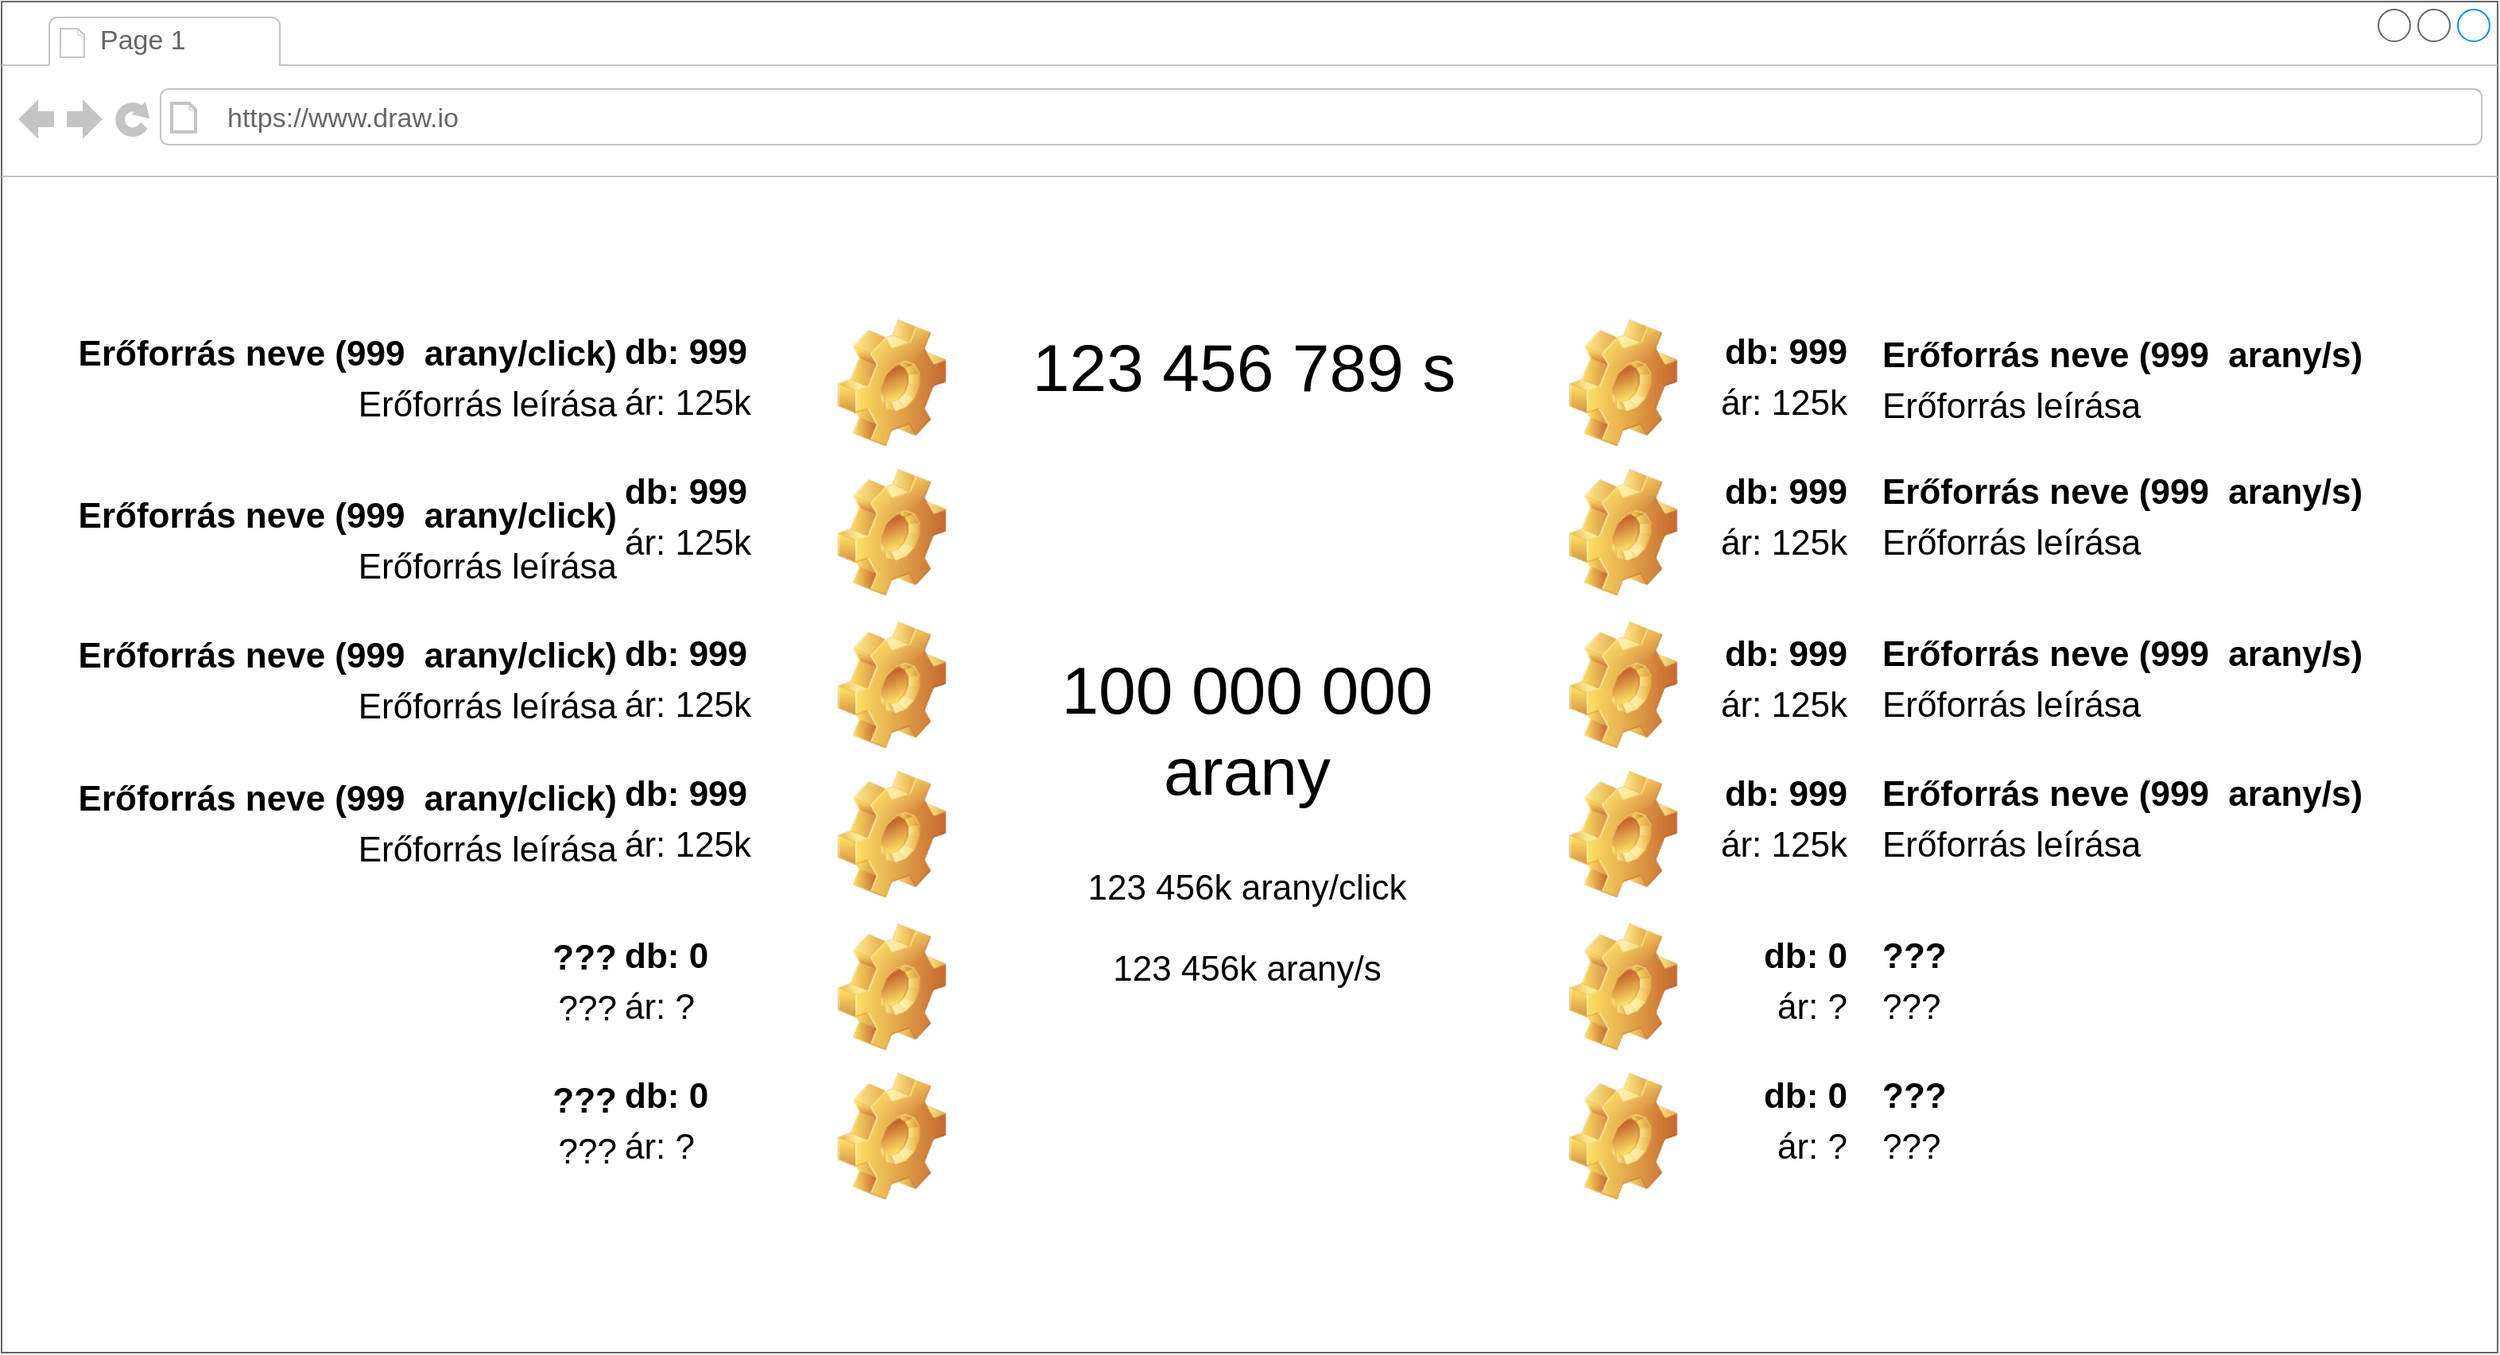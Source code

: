 <mxfile version="22.0.4" type="device">
  <diagram name="1 oldal" id="eFkGV3JGWRJRINTXJrWT">
    <mxGraphModel dx="1690" dy="1195" grid="1" gridSize="10" guides="1" tooltips="1" connect="1" arrows="1" fold="1" page="1" pageScale="1" pageWidth="827" pageHeight="1169" math="0" shadow="0">
      <root>
        <mxCell id="0" />
        <mxCell id="1" parent="0" />
        <mxCell id="kpz_vJwjHVM8_WOdlChM-1" value="" style="strokeWidth=1;shadow=0;dashed=0;align=center;html=1;shape=mxgraph.mockup.containers.browserWindow;rSize=0;strokeColor=#666666;strokeColor2=#008cff;strokeColor3=#c4c4c4;mainText=,;recursiveResize=0;" vertex="1" parent="1">
          <mxGeometry x="260" y="9" width="1570" height="850" as="geometry" />
        </mxCell>
        <mxCell id="kpz_vJwjHVM8_WOdlChM-2" value="Page 1" style="strokeWidth=1;shadow=0;dashed=0;align=center;html=1;shape=mxgraph.mockup.containers.anchor;fontSize=17;fontColor=#666666;align=left;whiteSpace=wrap;" vertex="1" parent="kpz_vJwjHVM8_WOdlChM-1">
          <mxGeometry x="60" y="12" width="110" height="26" as="geometry" />
        </mxCell>
        <mxCell id="kpz_vJwjHVM8_WOdlChM-3" value="https://www.draw.io" style="strokeWidth=1;shadow=0;dashed=0;align=center;html=1;shape=mxgraph.mockup.containers.anchor;rSize=0;fontSize=17;fontColor=#666666;align=left;" vertex="1" parent="kpz_vJwjHVM8_WOdlChM-1">
          <mxGeometry x="140" y="61" width="250" height="26" as="geometry" />
        </mxCell>
        <mxCell id="kpz_vJwjHVM8_WOdlChM-7" value="" style="shape=image;html=1;verticalAlign=top;verticalLabelPosition=bottom;labelBackgroundColor=#ffffff;imageAspect=0;aspect=fixed;image=https://cdn0.iconfinder.com/data/icons/kameleon-free-pack-rounded/110/Gold-Cart-128.png" vertex="1" parent="kpz_vJwjHVM8_WOdlChM-1">
          <mxGeometry x="717.5" y="270" width="128" height="128" as="geometry" />
        </mxCell>
        <mxCell id="kpz_vJwjHVM8_WOdlChM-8" value="100 000 000 arany" style="text;html=1;strokeColor=none;fillColor=none;align=center;verticalAlign=middle;whiteSpace=wrap;rounded=0;fontSize=42;" vertex="1" parent="kpz_vJwjHVM8_WOdlChM-1">
          <mxGeometry x="638" y="398" width="291" height="122" as="geometry" />
        </mxCell>
        <mxCell id="kpz_vJwjHVM8_WOdlChM-9" value="123 456 789 s" style="text;html=1;strokeColor=none;fillColor=none;align=center;verticalAlign=middle;whiteSpace=wrap;rounded=0;fontSize=42;" vertex="1" parent="kpz_vJwjHVM8_WOdlChM-1">
          <mxGeometry x="636" y="170" width="291" height="122" as="geometry" />
        </mxCell>
        <mxCell id="kpz_vJwjHVM8_WOdlChM-11" value="" style="image;html=1;image=img/lib/clip_art/general/Gear_128x128.png" vertex="1" parent="kpz_vJwjHVM8_WOdlChM-1">
          <mxGeometry x="980" y="200" width="80" height="80" as="geometry" />
        </mxCell>
        <mxCell id="kpz_vJwjHVM8_WOdlChM-16" value="&lt;div style=&quot;&quot;&gt;&lt;span style=&quot;font-size: 22px; background-color: initial;&quot;&gt;&lt;b&gt;db: 999&lt;/b&gt;&lt;/span&gt;&lt;/div&gt;&lt;font style=&quot;font-size: 22px;&quot;&gt;&lt;div style=&quot;&quot;&gt;&lt;span style=&quot;background-color: initial;&quot;&gt;ár: 125k&lt;/span&gt;&lt;/div&gt;&lt;/font&gt;" style="text;html=1;strokeColor=none;fillColor=none;align=right;verticalAlign=bottom;whiteSpace=wrap;rounded=0;fontSize=42;" vertex="1" parent="kpz_vJwjHVM8_WOdlChM-1">
          <mxGeometry x="1070" y="200" width="93" height="68" as="geometry" />
        </mxCell>
        <mxCell id="kpz_vJwjHVM8_WOdlChM-17" value="&lt;div style=&quot;&quot;&gt;&lt;span style=&quot;font-size: 22px;&quot;&gt;&lt;b&gt;Erőforrás neve (999&amp;nbsp; arany/s)&lt;/b&gt;&lt;/span&gt;&lt;/div&gt;&lt;font style=&quot;font-size: 22px;&quot;&gt;&lt;div style=&quot;&quot;&gt;Erőforrás leírása&lt;/div&gt;&lt;/font&gt;" style="text;html=1;strokeColor=none;fillColor=none;align=left;verticalAlign=bottom;whiteSpace=wrap;rounded=0;fontSize=42;" vertex="1" parent="kpz_vJwjHVM8_WOdlChM-1">
          <mxGeometry x="1181" y="202" width="319" height="68" as="geometry" />
        </mxCell>
        <mxCell id="kpz_vJwjHVM8_WOdlChM-15" value="&lt;div style=&quot;&quot;&gt;&lt;span style=&quot;font-size: 22px;&quot;&gt;&lt;b&gt;Erőforrás neve (999&amp;nbsp; arany/s)&lt;/b&gt;&lt;/span&gt;&lt;/div&gt;&lt;font style=&quot;font-size: 22px;&quot;&gt;&lt;div style=&quot;&quot;&gt;Erőforrás leírása&lt;/div&gt;&lt;/font&gt;" style="text;html=1;strokeColor=none;fillColor=none;align=left;verticalAlign=bottom;whiteSpace=wrap;rounded=0;fontSize=42;" vertex="1" parent="kpz_vJwjHVM8_WOdlChM-1">
          <mxGeometry x="1181" y="288" width="319" height="68" as="geometry" />
        </mxCell>
        <mxCell id="kpz_vJwjHVM8_WOdlChM-14" value="&lt;div style=&quot;&quot;&gt;&lt;span style=&quot;font-size: 22px; background-color: initial;&quot;&gt;&lt;b&gt;db: 999&lt;/b&gt;&lt;/span&gt;&lt;/div&gt;&lt;font style=&quot;font-size: 22px;&quot;&gt;&lt;div style=&quot;&quot;&gt;&lt;span style=&quot;background-color: initial;&quot;&gt;ár: 125k&lt;/span&gt;&lt;/div&gt;&lt;/font&gt;" style="text;html=1;strokeColor=none;fillColor=none;align=right;verticalAlign=bottom;whiteSpace=wrap;rounded=0;fontSize=42;" vertex="1" parent="kpz_vJwjHVM8_WOdlChM-1">
          <mxGeometry x="1070" y="288" width="93" height="68" as="geometry" />
        </mxCell>
        <mxCell id="kpz_vJwjHVM8_WOdlChM-19" value="" style="image;html=1;image=img/lib/clip_art/general/Gear_128x128.png" vertex="1" parent="kpz_vJwjHVM8_WOdlChM-1">
          <mxGeometry x="980" y="294" width="80" height="80" as="geometry" />
        </mxCell>
        <mxCell id="kpz_vJwjHVM8_WOdlChM-20" value="" style="image;html=1;image=img/lib/clip_art/general/Gear_128x128.png" vertex="1" parent="kpz_vJwjHVM8_WOdlChM-1">
          <mxGeometry x="980" y="390" width="80" height="80" as="geometry" />
        </mxCell>
        <mxCell id="kpz_vJwjHVM8_WOdlChM-21" value="&lt;div style=&quot;&quot;&gt;&lt;span style=&quot;font-size: 22px; background-color: initial;&quot;&gt;&lt;b&gt;db: 999&lt;/b&gt;&lt;/span&gt;&lt;/div&gt;&lt;font style=&quot;font-size: 22px;&quot;&gt;&lt;div style=&quot;&quot;&gt;&lt;span style=&quot;background-color: initial;&quot;&gt;ár: 125k&lt;/span&gt;&lt;/div&gt;&lt;/font&gt;" style="text;html=1;strokeColor=none;fillColor=none;align=right;verticalAlign=bottom;whiteSpace=wrap;rounded=0;fontSize=42;" vertex="1" parent="kpz_vJwjHVM8_WOdlChM-1">
          <mxGeometry x="1070" y="390" width="93" height="68" as="geometry" />
        </mxCell>
        <mxCell id="kpz_vJwjHVM8_WOdlChM-22" value="&lt;div style=&quot;&quot;&gt;&lt;span style=&quot;font-size: 22px;&quot;&gt;&lt;b&gt;Erőforrás neve (999&amp;nbsp; arany/s)&lt;/b&gt;&lt;/span&gt;&lt;/div&gt;&lt;font style=&quot;font-size: 22px;&quot;&gt;&lt;div style=&quot;&quot;&gt;Erőforrás leírása&lt;/div&gt;&lt;/font&gt;" style="text;html=1;strokeColor=none;fillColor=none;align=left;verticalAlign=bottom;whiteSpace=wrap;rounded=0;fontSize=42;" vertex="1" parent="kpz_vJwjHVM8_WOdlChM-1">
          <mxGeometry x="1181" y="390" width="319" height="68" as="geometry" />
        </mxCell>
        <mxCell id="kpz_vJwjHVM8_WOdlChM-23" value="&lt;div style=&quot;&quot;&gt;&lt;span style=&quot;font-size: 22px;&quot;&gt;&lt;b&gt;Erőforrás neve (999&amp;nbsp; arany/s)&lt;/b&gt;&lt;/span&gt;&lt;/div&gt;&lt;font style=&quot;font-size: 22px;&quot;&gt;&lt;div style=&quot;&quot;&gt;Erőforrás leírása&lt;/div&gt;&lt;/font&gt;" style="text;html=1;strokeColor=none;fillColor=none;align=left;verticalAlign=bottom;whiteSpace=wrap;rounded=0;fontSize=42;" vertex="1" parent="kpz_vJwjHVM8_WOdlChM-1">
          <mxGeometry x="1181" y="478" width="319" height="68" as="geometry" />
        </mxCell>
        <mxCell id="kpz_vJwjHVM8_WOdlChM-24" value="&lt;div style=&quot;&quot;&gt;&lt;span style=&quot;font-size: 22px; background-color: initial;&quot;&gt;&lt;b&gt;db: 999&lt;/b&gt;&lt;/span&gt;&lt;/div&gt;&lt;font style=&quot;font-size: 22px;&quot;&gt;&lt;div style=&quot;&quot;&gt;&lt;span style=&quot;background-color: initial;&quot;&gt;ár: 125k&lt;/span&gt;&lt;/div&gt;&lt;/font&gt;" style="text;html=1;strokeColor=none;fillColor=none;align=right;verticalAlign=bottom;whiteSpace=wrap;rounded=0;fontSize=42;" vertex="1" parent="kpz_vJwjHVM8_WOdlChM-1">
          <mxGeometry x="1070" y="478" width="93" height="68" as="geometry" />
        </mxCell>
        <mxCell id="kpz_vJwjHVM8_WOdlChM-25" value="" style="image;html=1;image=img/lib/clip_art/general/Gear_128x128.png" vertex="1" parent="kpz_vJwjHVM8_WOdlChM-1">
          <mxGeometry x="980" y="484" width="80" height="80" as="geometry" />
        </mxCell>
        <mxCell id="kpz_vJwjHVM8_WOdlChM-26" value="" style="image;html=1;image=img/lib/clip_art/general/Gear_128x128.png" vertex="1" parent="kpz_vJwjHVM8_WOdlChM-1">
          <mxGeometry x="980" y="580" width="80" height="80" as="geometry" />
        </mxCell>
        <mxCell id="kpz_vJwjHVM8_WOdlChM-27" value="&lt;div style=&quot;&quot;&gt;&lt;span style=&quot;font-size: 22px; background-color: initial;&quot;&gt;&lt;b&gt;db: 0&lt;/b&gt;&lt;/span&gt;&lt;/div&gt;&lt;font style=&quot;font-size: 22px;&quot;&gt;&lt;div style=&quot;&quot;&gt;&lt;span style=&quot;background-color: initial;&quot;&gt;ár: ?&lt;/span&gt;&lt;/div&gt;&lt;/font&gt;" style="text;html=1;strokeColor=none;fillColor=none;align=right;verticalAlign=bottom;whiteSpace=wrap;rounded=0;fontSize=42;" vertex="1" parent="kpz_vJwjHVM8_WOdlChM-1">
          <mxGeometry x="1070" y="580" width="93" height="68" as="geometry" />
        </mxCell>
        <mxCell id="kpz_vJwjHVM8_WOdlChM-28" value="&lt;div style=&quot;&quot;&gt;&lt;span style=&quot;font-size: 22px;&quot;&gt;&lt;b&gt;???&lt;/b&gt;&lt;/span&gt;&lt;/div&gt;&lt;font style=&quot;font-size: 22px;&quot;&gt;&lt;div style=&quot;&quot;&gt;???&lt;/div&gt;&lt;/font&gt;" style="text;html=1;strokeColor=none;fillColor=none;align=left;verticalAlign=bottom;whiteSpace=wrap;rounded=0;fontSize=42;" vertex="1" parent="kpz_vJwjHVM8_WOdlChM-1">
          <mxGeometry x="1181" y="580" width="319" height="68" as="geometry" />
        </mxCell>
        <mxCell id="kpz_vJwjHVM8_WOdlChM-29" value="&lt;div style=&quot;&quot;&gt;&lt;span style=&quot;font-size: 22px;&quot;&gt;&lt;b&gt;???&lt;/b&gt;&lt;/span&gt;&lt;/div&gt;&lt;font style=&quot;font-size: 22px;&quot;&gt;&lt;div style=&quot;&quot;&gt;???&lt;/div&gt;&lt;/font&gt;" style="text;html=1;strokeColor=none;fillColor=none;align=left;verticalAlign=bottom;whiteSpace=wrap;rounded=0;fontSize=42;" vertex="1" parent="kpz_vJwjHVM8_WOdlChM-1">
          <mxGeometry x="1181" y="668" width="319" height="68" as="geometry" />
        </mxCell>
        <mxCell id="kpz_vJwjHVM8_WOdlChM-30" value="&lt;div style=&quot;&quot;&gt;&lt;span style=&quot;font-size: 22px; background-color: initial;&quot;&gt;&lt;b&gt;db: 0&lt;/b&gt;&lt;/span&gt;&lt;/div&gt;&lt;font style=&quot;font-size: 22px;&quot;&gt;&lt;div style=&quot;&quot;&gt;&lt;span style=&quot;background-color: initial;&quot;&gt;ár: ?&lt;/span&gt;&lt;/div&gt;&lt;/font&gt;" style="text;html=1;strokeColor=none;fillColor=none;align=right;verticalAlign=bottom;whiteSpace=wrap;rounded=0;fontSize=42;" vertex="1" parent="kpz_vJwjHVM8_WOdlChM-1">
          <mxGeometry x="1070" y="668" width="93" height="68" as="geometry" />
        </mxCell>
        <mxCell id="kpz_vJwjHVM8_WOdlChM-31" value="" style="image;html=1;image=img/lib/clip_art/general/Gear_128x128.png" vertex="1" parent="kpz_vJwjHVM8_WOdlChM-1">
          <mxGeometry x="980" y="674" width="80" height="80" as="geometry" />
        </mxCell>
        <mxCell id="kpz_vJwjHVM8_WOdlChM-32" value="" style="image;html=1;image=img/lib/clip_art/general/Gear_128x128.png" vertex="1" parent="kpz_vJwjHVM8_WOdlChM-1">
          <mxGeometry x="520" y="200" width="80" height="80" as="geometry" />
        </mxCell>
        <mxCell id="kpz_vJwjHVM8_WOdlChM-33" value="" style="image;html=1;image=img/lib/clip_art/general/Gear_128x128.png" vertex="1" parent="kpz_vJwjHVM8_WOdlChM-1">
          <mxGeometry x="520" y="294" width="80" height="80" as="geometry" />
        </mxCell>
        <mxCell id="kpz_vJwjHVM8_WOdlChM-34" value="" style="image;html=1;image=img/lib/clip_art/general/Gear_128x128.png" vertex="1" parent="kpz_vJwjHVM8_WOdlChM-1">
          <mxGeometry x="520" y="390" width="80" height="80" as="geometry" />
        </mxCell>
        <mxCell id="kpz_vJwjHVM8_WOdlChM-35" value="" style="image;html=1;image=img/lib/clip_art/general/Gear_128x128.png" vertex="1" parent="kpz_vJwjHVM8_WOdlChM-1">
          <mxGeometry x="520" y="484" width="80" height="80" as="geometry" />
        </mxCell>
        <mxCell id="kpz_vJwjHVM8_WOdlChM-36" value="" style="image;html=1;image=img/lib/clip_art/general/Gear_128x128.png" vertex="1" parent="kpz_vJwjHVM8_WOdlChM-1">
          <mxGeometry x="520" y="580" width="80" height="80" as="geometry" />
        </mxCell>
        <mxCell id="kpz_vJwjHVM8_WOdlChM-37" value="" style="image;html=1;image=img/lib/clip_art/general/Gear_128x128.png" vertex="1" parent="kpz_vJwjHVM8_WOdlChM-1">
          <mxGeometry x="520" y="674" width="80" height="80" as="geometry" />
        </mxCell>
        <mxCell id="kpz_vJwjHVM8_WOdlChM-38" value="&lt;div style=&quot;&quot;&gt;&lt;span style=&quot;font-size: 22px; background-color: initial;&quot;&gt;&lt;b&gt;db: 999&lt;/b&gt;&lt;/span&gt;&lt;/div&gt;&lt;font style=&quot;font-size: 22px;&quot;&gt;&lt;div style=&quot;&quot;&gt;&lt;span style=&quot;background-color: initial;&quot;&gt;ár: 125k&lt;/span&gt;&lt;/div&gt;&lt;/font&gt;" style="text;html=1;strokeColor=none;fillColor=none;align=left;verticalAlign=bottom;whiteSpace=wrap;rounded=0;fontSize=42;" vertex="1" parent="kpz_vJwjHVM8_WOdlChM-1">
          <mxGeometry x="390" y="200" width="93" height="68" as="geometry" />
        </mxCell>
        <mxCell id="kpz_vJwjHVM8_WOdlChM-39" value="&lt;div style=&quot;&quot;&gt;&lt;span style=&quot;font-size: 22px; background-color: initial;&quot;&gt;&lt;b&gt;db: 999&lt;/b&gt;&lt;/span&gt;&lt;/div&gt;&lt;font style=&quot;font-size: 22px;&quot;&gt;&lt;div style=&quot;&quot;&gt;&lt;span style=&quot;background-color: initial;&quot;&gt;ár: 125k&lt;/span&gt;&lt;/div&gt;&lt;/font&gt;" style="text;html=1;strokeColor=none;fillColor=none;align=left;verticalAlign=bottom;whiteSpace=wrap;rounded=0;fontSize=42;" vertex="1" parent="kpz_vJwjHVM8_WOdlChM-1">
          <mxGeometry x="390" y="288" width="93" height="68" as="geometry" />
        </mxCell>
        <mxCell id="kpz_vJwjHVM8_WOdlChM-40" value="&lt;div style=&quot;&quot;&gt;&lt;span style=&quot;font-size: 22px; background-color: initial;&quot;&gt;&lt;b&gt;db: 999&lt;/b&gt;&lt;/span&gt;&lt;/div&gt;&lt;font style=&quot;font-size: 22px;&quot;&gt;&lt;div style=&quot;&quot;&gt;&lt;span style=&quot;background-color: initial;&quot;&gt;ár: 125k&lt;/span&gt;&lt;/div&gt;&lt;/font&gt;" style="text;html=1;strokeColor=none;fillColor=none;align=left;verticalAlign=bottom;whiteSpace=wrap;rounded=0;fontSize=42;" vertex="1" parent="kpz_vJwjHVM8_WOdlChM-1">
          <mxGeometry x="390" y="390" width="93" height="68" as="geometry" />
        </mxCell>
        <mxCell id="kpz_vJwjHVM8_WOdlChM-41" value="&lt;div style=&quot;&quot;&gt;&lt;span style=&quot;font-size: 22px; background-color: initial;&quot;&gt;&lt;b&gt;db: 999&lt;/b&gt;&lt;/span&gt;&lt;/div&gt;&lt;font style=&quot;font-size: 22px;&quot;&gt;&lt;div style=&quot;&quot;&gt;&lt;span style=&quot;background-color: initial;&quot;&gt;ár: 125k&lt;/span&gt;&lt;/div&gt;&lt;/font&gt;" style="text;html=1;strokeColor=none;fillColor=none;align=left;verticalAlign=bottom;whiteSpace=wrap;rounded=0;fontSize=42;" vertex="1" parent="kpz_vJwjHVM8_WOdlChM-1">
          <mxGeometry x="390" y="478" width="93" height="68" as="geometry" />
        </mxCell>
        <mxCell id="kpz_vJwjHVM8_WOdlChM-42" value="&lt;div style=&quot;&quot;&gt;&lt;span style=&quot;font-size: 22px; background-color: initial;&quot;&gt;&lt;b&gt;db: 0&lt;/b&gt;&lt;/span&gt;&lt;/div&gt;&lt;font style=&quot;font-size: 22px;&quot;&gt;&lt;div style=&quot;&quot;&gt;&lt;span style=&quot;background-color: initial;&quot;&gt;ár: ?&lt;/span&gt;&lt;/div&gt;&lt;/font&gt;" style="text;html=1;strokeColor=none;fillColor=none;align=left;verticalAlign=bottom;whiteSpace=wrap;rounded=0;fontSize=42;" vertex="1" parent="kpz_vJwjHVM8_WOdlChM-1">
          <mxGeometry x="390" y="580" width="93" height="68" as="geometry" />
        </mxCell>
        <mxCell id="kpz_vJwjHVM8_WOdlChM-43" value="&lt;div style=&quot;&quot;&gt;&lt;span style=&quot;font-size: 22px; background-color: initial;&quot;&gt;&lt;b&gt;db: 0&lt;/b&gt;&lt;/span&gt;&lt;/div&gt;&lt;font style=&quot;font-size: 22px;&quot;&gt;&lt;div style=&quot;&quot;&gt;&lt;span style=&quot;background-color: initial;&quot;&gt;ár: ?&lt;/span&gt;&lt;/div&gt;&lt;/font&gt;" style="text;html=1;strokeColor=none;fillColor=none;align=left;verticalAlign=bottom;whiteSpace=wrap;rounded=0;fontSize=42;" vertex="1" parent="kpz_vJwjHVM8_WOdlChM-1">
          <mxGeometry x="390" y="668" width="93" height="68" as="geometry" />
        </mxCell>
        <mxCell id="kpz_vJwjHVM8_WOdlChM-50" value="&lt;font style=&quot;font-size: 22px;&quot;&gt;123 456k arany/click&lt;br&gt;123 456k arany/s&lt;br&gt;&lt;/font&gt;" style="text;html=1;strokeColor=none;fillColor=none;align=center;verticalAlign=middle;whiteSpace=wrap;rounded=0;fontSize=42;" vertex="1" parent="kpz_vJwjHVM8_WOdlChM-1">
          <mxGeometry x="638" y="515" width="291" height="122" as="geometry" />
        </mxCell>
        <mxCell id="kpz_vJwjHVM8_WOdlChM-44" value="&lt;div style=&quot;&quot;&gt;&lt;span style=&quot;font-size: 22px;&quot;&gt;&lt;b&gt;Erőforrás neve (999&amp;nbsp; arany/click)&lt;/b&gt;&lt;/span&gt;&lt;/div&gt;&lt;font style=&quot;font-size: 22px;&quot;&gt;&lt;div style=&quot;&quot;&gt;Erőforrás leírása&lt;/div&gt;&lt;/font&gt;" style="text;html=1;strokeColor=none;fillColor=none;align=right;verticalAlign=bottom;whiteSpace=wrap;rounded=0;fontSize=42;" vertex="1" parent="1">
          <mxGeometry x="290" y="210" width="359" height="68" as="geometry" />
        </mxCell>
        <mxCell id="kpz_vJwjHVM8_WOdlChM-45" value="&lt;div style=&quot;&quot;&gt;&lt;span style=&quot;font-size: 22px;&quot;&gt;&lt;b&gt;Erőforrás neve (999&amp;nbsp; arany/click)&lt;/b&gt;&lt;/span&gt;&lt;/div&gt;&lt;font style=&quot;font-size: 22px;&quot;&gt;&lt;div style=&quot;&quot;&gt;Erőforrás leírása&lt;/div&gt;&lt;/font&gt;" style="text;html=1;strokeColor=none;fillColor=none;align=right;verticalAlign=bottom;whiteSpace=wrap;rounded=0;fontSize=42;" vertex="1" parent="1">
          <mxGeometry x="290" y="312" width="359" height="68" as="geometry" />
        </mxCell>
        <mxCell id="kpz_vJwjHVM8_WOdlChM-46" value="&lt;div style=&quot;&quot;&gt;&lt;span style=&quot;font-size: 22px;&quot;&gt;&lt;b&gt;Erőforrás neve (999&amp;nbsp; arany/click)&lt;/b&gt;&lt;/span&gt;&lt;/div&gt;&lt;font style=&quot;font-size: 22px;&quot;&gt;&lt;div style=&quot;&quot;&gt;Erőforrás leírása&lt;/div&gt;&lt;/font&gt;" style="text;html=1;strokeColor=none;fillColor=none;align=right;verticalAlign=bottom;whiteSpace=wrap;rounded=0;fontSize=42;" vertex="1" parent="1">
          <mxGeometry x="300" y="400" width="349" height="68" as="geometry" />
        </mxCell>
        <mxCell id="kpz_vJwjHVM8_WOdlChM-47" value="&lt;div style=&quot;&quot;&gt;&lt;span style=&quot;font-size: 22px;&quot;&gt;&lt;b&gt;Erőforrás neve (999&amp;nbsp; arany/click)&lt;/b&gt;&lt;/span&gt;&lt;/div&gt;&lt;font style=&quot;font-size: 22px;&quot;&gt;&lt;div style=&quot;&quot;&gt;Erőforrás leírása&lt;/div&gt;&lt;/font&gt;" style="text;html=1;strokeColor=none;fillColor=none;align=right;verticalAlign=bottom;whiteSpace=wrap;rounded=0;fontSize=42;" vertex="1" parent="1">
          <mxGeometry x="300" y="490" width="349" height="68" as="geometry" />
        </mxCell>
        <mxCell id="kpz_vJwjHVM8_WOdlChM-48" value="&lt;div style=&quot;&quot;&gt;&lt;span style=&quot;font-size: 22px;&quot;&gt;&lt;b&gt;???&lt;/b&gt;&lt;/span&gt;&lt;/div&gt;&lt;font style=&quot;font-size: 22px;&quot;&gt;&lt;div style=&quot;&quot;&gt;???&lt;/div&gt;&lt;/font&gt;" style="text;html=1;strokeColor=none;fillColor=none;align=right;verticalAlign=bottom;whiteSpace=wrap;rounded=0;fontSize=42;" vertex="1" parent="1">
          <mxGeometry x="330" y="590" width="319" height="68" as="geometry" />
        </mxCell>
        <mxCell id="kpz_vJwjHVM8_WOdlChM-49" value="&lt;div style=&quot;&quot;&gt;&lt;span style=&quot;font-size: 22px;&quot;&gt;&lt;b&gt;???&lt;/b&gt;&lt;/span&gt;&lt;/div&gt;&lt;font style=&quot;font-size: 22px;&quot;&gt;&lt;div style=&quot;&quot;&gt;???&lt;/div&gt;&lt;/font&gt;" style="text;html=1;strokeColor=none;fillColor=none;align=right;verticalAlign=bottom;whiteSpace=wrap;rounded=0;fontSize=42;" vertex="1" parent="1">
          <mxGeometry x="330" y="680" width="319" height="68" as="geometry" />
        </mxCell>
      </root>
    </mxGraphModel>
  </diagram>
</mxfile>
